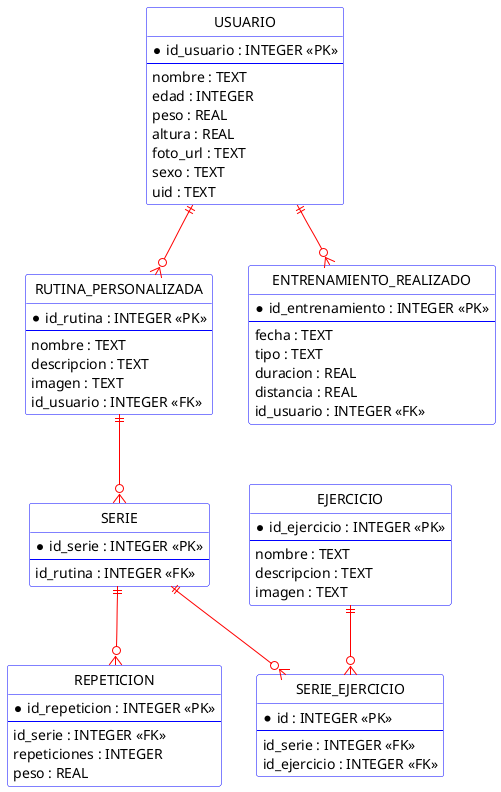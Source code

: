 @startuml
' Diagrama Entidad-Relación (ERD) PRO
hide circle
    skinparam classBorderColor Blue
    skinparam classBackgroundColor White
    skinparam ArrowColor Red


entity USUARIO {
  * id_usuario : INTEGER <<PK>>
  --
  nombre : TEXT
  edad : INTEGER
  peso : REAL
  altura : REAL
  foto_url : TEXT
  sexo : TEXT
  uid : TEXT
}

entity RUTINA_PERSONALIZADA {
  * id_rutina : INTEGER <<PK>>
  --
  nombre : TEXT
  descripcion : TEXT
  imagen : TEXT
  id_usuario : INTEGER <<FK>>
}

entity EJERCICIO {
  * id_ejercicio : INTEGER <<PK>>
  --
  nombre : TEXT
  descripcion : TEXT
  imagen : TEXT
}

entity SERIE {
  * id_serie : INTEGER <<PK>>
  --
  id_rutina : INTEGER <<FK>>
}

entity REPETICION {
  * id_repeticion : INTEGER <<PK>>
  --
  id_serie : INTEGER <<FK>>
  repeticiones : INTEGER
  peso : REAL
}

entity SERIE_EJERCICIO {
  * id : INTEGER <<PK>>
  --
  id_serie : INTEGER <<FK>>
  id_ejercicio : INTEGER <<FK>>
}

entity ENTRENAMIENTO_REALIZADO  {
  * id_entrenamiento : INTEGER <<PK>>
  --
  fecha : TEXT
  tipo : TEXT
  duracion : REAL
  distancia : REAL
  id_usuario : INTEGER <<FK>>
}

USUARIO ||--o{ RUTINA_PERSONALIZADA
RUTINA_PERSONALIZADA ||--o{ SERIE
SERIE ||--o{ REPETICION
SERIE ||--o{ SERIE_EJERCICIO
EJERCICIO ||--o{ SERIE_EJERCICIO
USUARIO ||--o{ ENTRENAMIENTO_REALIZADO

@enduml

